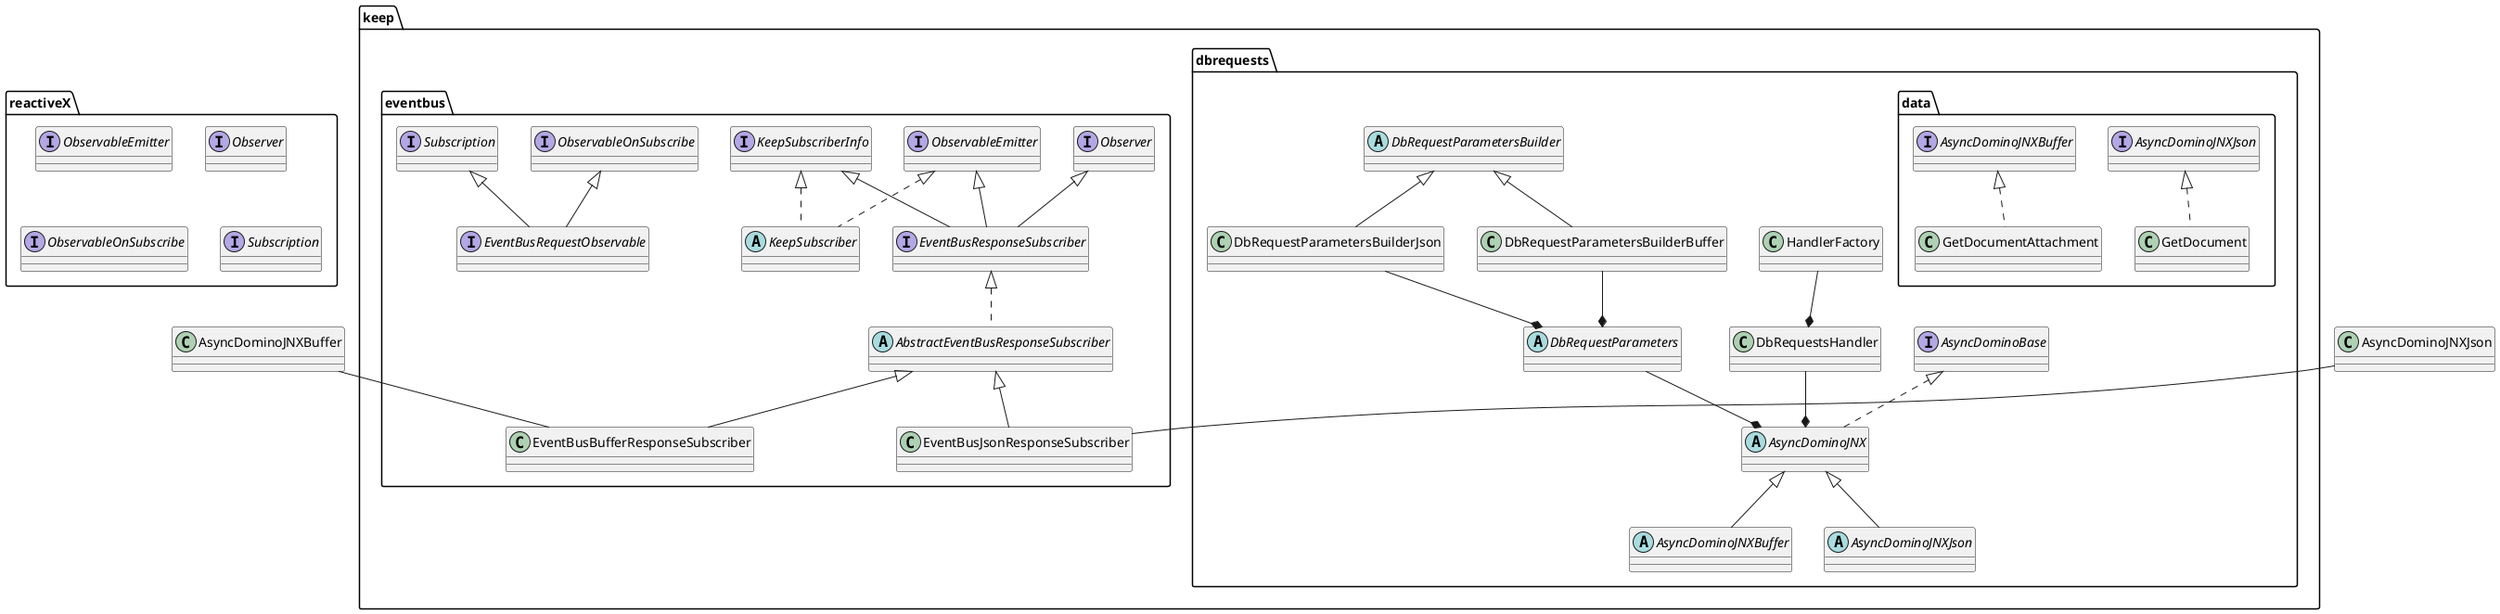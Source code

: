 @startuml DBRequestProcessing

package keep.dbrequests {
    interface AsyncDominoBase
    abstract AsyncDominoJNX implements AsyncDominoBase
    abstract AsyncDominoJNXBuffer extends AsyncDominoJNX
    abstract AsyncDominoJNXJson extends AsyncDominoJNX
    class HandlerFactory
    class DbRequestsHandler

    abstract DbRequestParameters
    abstract DbRequestParametersBuilder
    class DbRequestParametersBuilderJson extends DbRequestParametersBuilder
    class DbRequestParametersBuilderBuffer extends DbRequestParametersBuilder

    HandlerFactory --* DbRequestsHandler
    DbRequestParametersBuilderJson --* DbRequestParameters
    DbRequestParametersBuilderBuffer --* DbRequestParameters
    DbRequestsHandler --* AsyncDominoJNX
    DbRequestParameters --* AsyncDominoJNX
}

package reactiveX {
    interface ObservableEmitter
    interface Observer
    interface ObservableOnSubscribe
    interface Subscription
}

package keep.eventbus {
    interface EventBusResponseSubscriber extends ObservableEmitter, Observer, KeepSubscriberInfo
    abstract AbstractEventBusResponseSubscriber implements EventBusResponseSubscriber
    interface EventBusRequestObservable extends ObservableOnSubscribe, Subscription
    abstract KeepSubscriber implements ObservableEmitter, KeepSubscriberInfo
    class EventBusJsonResponseSubscriber extends AbstractEventBusResponseSubscriber
    class EventBusBufferResponseSubscriber extends AbstractEventBusResponseSubscriber

}

package keep.dbrequests.data {
    class GetDocument implements AsyncDominoJNXJson
    class GetDocumentAttachment implements AsyncDominoJNXBuffer
}

AsyncDominoJNXBuffer -- EventBusBufferResponseSubscriber
AsyncDominoJNXJson -- EventBusJsonResponseSubscriber
@enduml